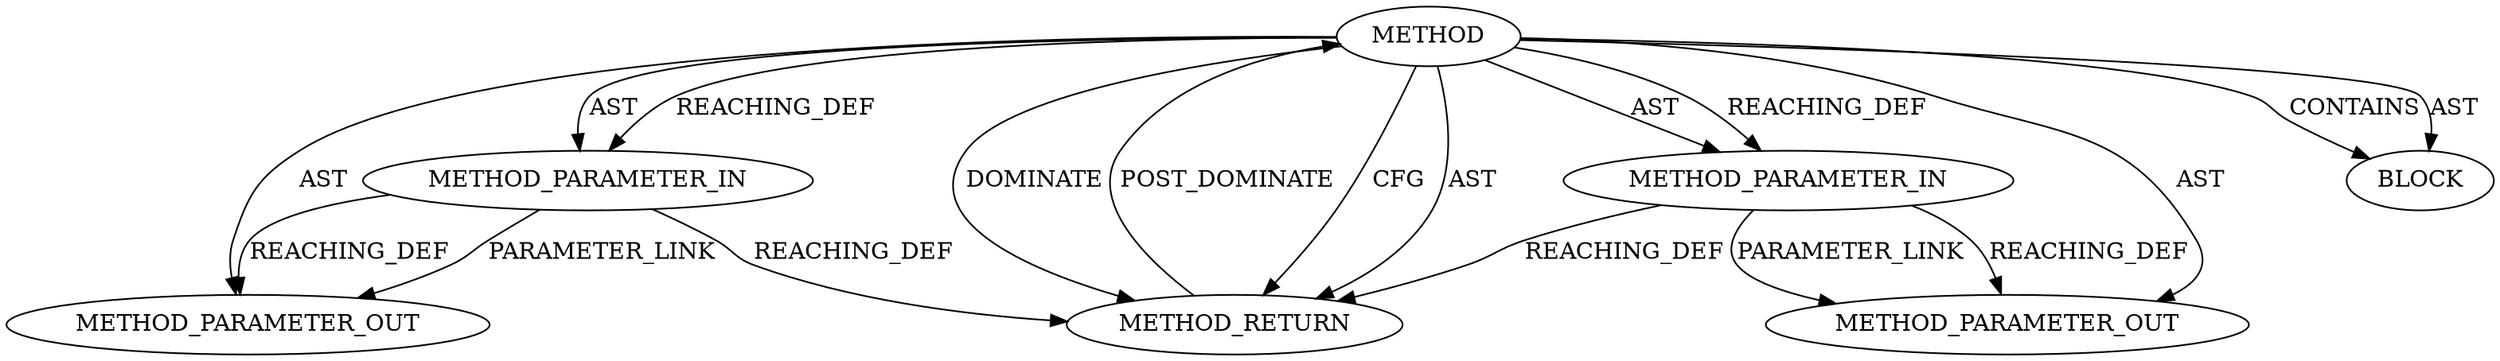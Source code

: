 digraph {
  2424 [label=METHOD AST_PARENT_TYPE="NAMESPACE_BLOCK" AST_PARENT_FULL_NAME="<global>" ORDER=0 CODE="<empty>" FULL_NAME="<operator>.modulo" IS_EXTERNAL=true FILENAME="<empty>" SIGNATURE="" NAME="<operator>.modulo"]
  2890 [label=METHOD_PARAMETER_OUT ORDER=1 CODE="p1" IS_VARIADIC=false TYPE_FULL_NAME="ANY" EVALUATION_STRATEGY="BY_VALUE" INDEX=1 NAME="p1"]
  2427 [label=BLOCK ORDER=1 ARGUMENT_INDEX=1 CODE="<empty>" TYPE_FULL_NAME="ANY"]
  2891 [label=METHOD_PARAMETER_OUT ORDER=2 CODE="p2" IS_VARIADIC=false TYPE_FULL_NAME="ANY" EVALUATION_STRATEGY="BY_VALUE" INDEX=2 NAME="p2"]
  2426 [label=METHOD_PARAMETER_IN ORDER=2 CODE="p2" IS_VARIADIC=false TYPE_FULL_NAME="ANY" EVALUATION_STRATEGY="BY_VALUE" INDEX=2 NAME="p2"]
  2428 [label=METHOD_RETURN ORDER=2 CODE="RET" TYPE_FULL_NAME="ANY" EVALUATION_STRATEGY="BY_VALUE"]
  2425 [label=METHOD_PARAMETER_IN ORDER=1 CODE="p1" IS_VARIADIC=false TYPE_FULL_NAME="ANY" EVALUATION_STRATEGY="BY_VALUE" INDEX=1 NAME="p1"]
  2425 -> 2428 [label=REACHING_DEF VARIABLE="p1"]
  2424 -> 2427 [label=CONTAINS ]
  2424 -> 2425 [label=AST ]
  2426 -> 2891 [label=REACHING_DEF VARIABLE="p2"]
  2428 -> 2424 [label=POST_DOMINATE ]
  2426 -> 2891 [label=PARAMETER_LINK ]
  2425 -> 2890 [label=REACHING_DEF VARIABLE="p1"]
  2424 -> 2890 [label=AST ]
  2424 -> 2428 [label=DOMINATE ]
  2424 -> 2425 [label=REACHING_DEF VARIABLE=""]
  2425 -> 2890 [label=PARAMETER_LINK ]
  2424 -> 2426 [label=AST ]
  2424 -> 2891 [label=AST ]
  2424 -> 2427 [label=AST ]
  2426 -> 2428 [label=REACHING_DEF VARIABLE="p2"]
  2424 -> 2426 [label=REACHING_DEF VARIABLE=""]
  2424 -> 2428 [label=CFG ]
  2424 -> 2428 [label=AST ]
}
